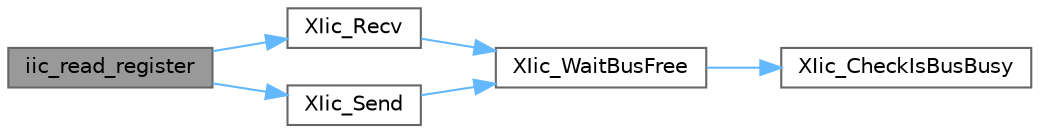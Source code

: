 digraph "iic_read_register"
{
 // LATEX_PDF_SIZE
  bgcolor="transparent";
  edge [fontname=Helvetica,fontsize=10,labelfontname=Helvetica,labelfontsize=10];
  node [fontname=Helvetica,fontsize=10,shape=box,height=0.2,width=0.4];
  rankdir="LR";
  Node1 [id="Node000001",label="iic_read_register",height=0.2,width=0.4,color="gray40", fillcolor="grey60", style="filled", fontcolor="black",tooltip=" "];
  Node1 -> Node2 [id="edge1_Node000001_Node000002",color="steelblue1",style="solid",tooltip=" "];
  Node2 [id="Node000002",label="XIic_Recv",height=0.2,width=0.4,color="grey40", fillcolor="white", style="filled",URL="$xiic__l_8c.html#a7a848238d75ff57837afa5a58f11f326",tooltip=" "];
  Node2 -> Node3 [id="edge2_Node000002_Node000003",color="steelblue1",style="solid",tooltip=" "];
  Node3 [id="Node000003",label="XIic_WaitBusFree",height=0.2,width=0.4,color="grey40", fillcolor="white", style="filled",URL="$xiic__l_8c.html#a90f3806cf4817250596f6f68f2c066a3",tooltip=" "];
  Node3 -> Node4 [id="edge3_Node000003_Node000004",color="steelblue1",style="solid",tooltip=" "];
  Node4 [id="Node000004",label="XIic_CheckIsBusBusy",height=0.2,width=0.4,color="grey40", fillcolor="white", style="filled",URL="$xiic__l_8c.html#a666950a34ecedafb419839935b62fb7f",tooltip=" "];
  Node1 -> Node5 [id="edge4_Node000001_Node000005",color="steelblue1",style="solid",tooltip=" "];
  Node5 [id="Node000005",label="XIic_Send",height=0.2,width=0.4,color="grey40", fillcolor="white", style="filled",URL="$xiic__l_8c.html#a907c577b53407fb0bfc98d0ca37ee221",tooltip=" "];
  Node5 -> Node3 [id="edge5_Node000005_Node000003",color="steelblue1",style="solid",tooltip=" "];
}
